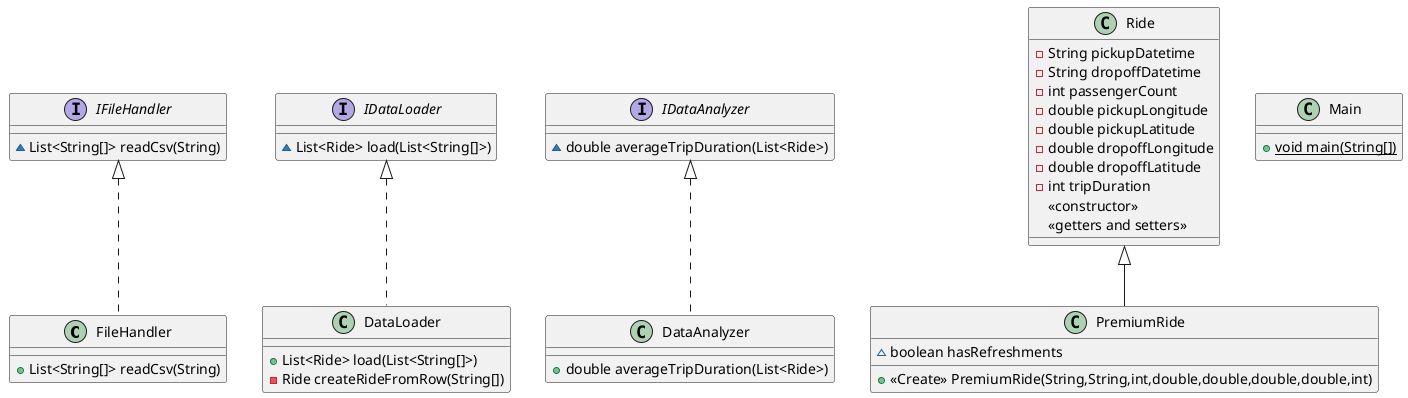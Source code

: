 @startuml
class FileHandler {
+ List<String[]> readCsv(String)
}
interface IDataLoader {
~ List<Ride> load(List<String[]>)
}
class DataLoader {
+ List<Ride> load(List<String[]>)
- Ride createRideFromRow(String[])
}
interface IFileHandler {
~ List<String[]> readCsv(String)
}
interface IDataAnalyzer {
~ double averageTripDuration(List<Ride>)
}
class Ride {
- String pickupDatetime
- String dropoffDatetime
- int passengerCount
- double pickupLongitude
- double pickupLatitude
- double dropoffLongitude
- double dropoffLatitude
- int tripDuration
<<constructor>>
<<getters and setters>>
}
class Main {
+ {static} void main(String[])
}
class PremiumRide {
~ boolean hasRefreshments
+ <<Create>> PremiumRide(String,String,int,double,double,double,double,int)
}
class DataAnalyzer {
+ double averageTripDuration(List<Ride>)
}


IFileHandler <|.. FileHandler
IDataLoader <|.. DataLoader
Ride <|-- PremiumRide
IDataAnalyzer <|.. DataAnalyzer
@enduml